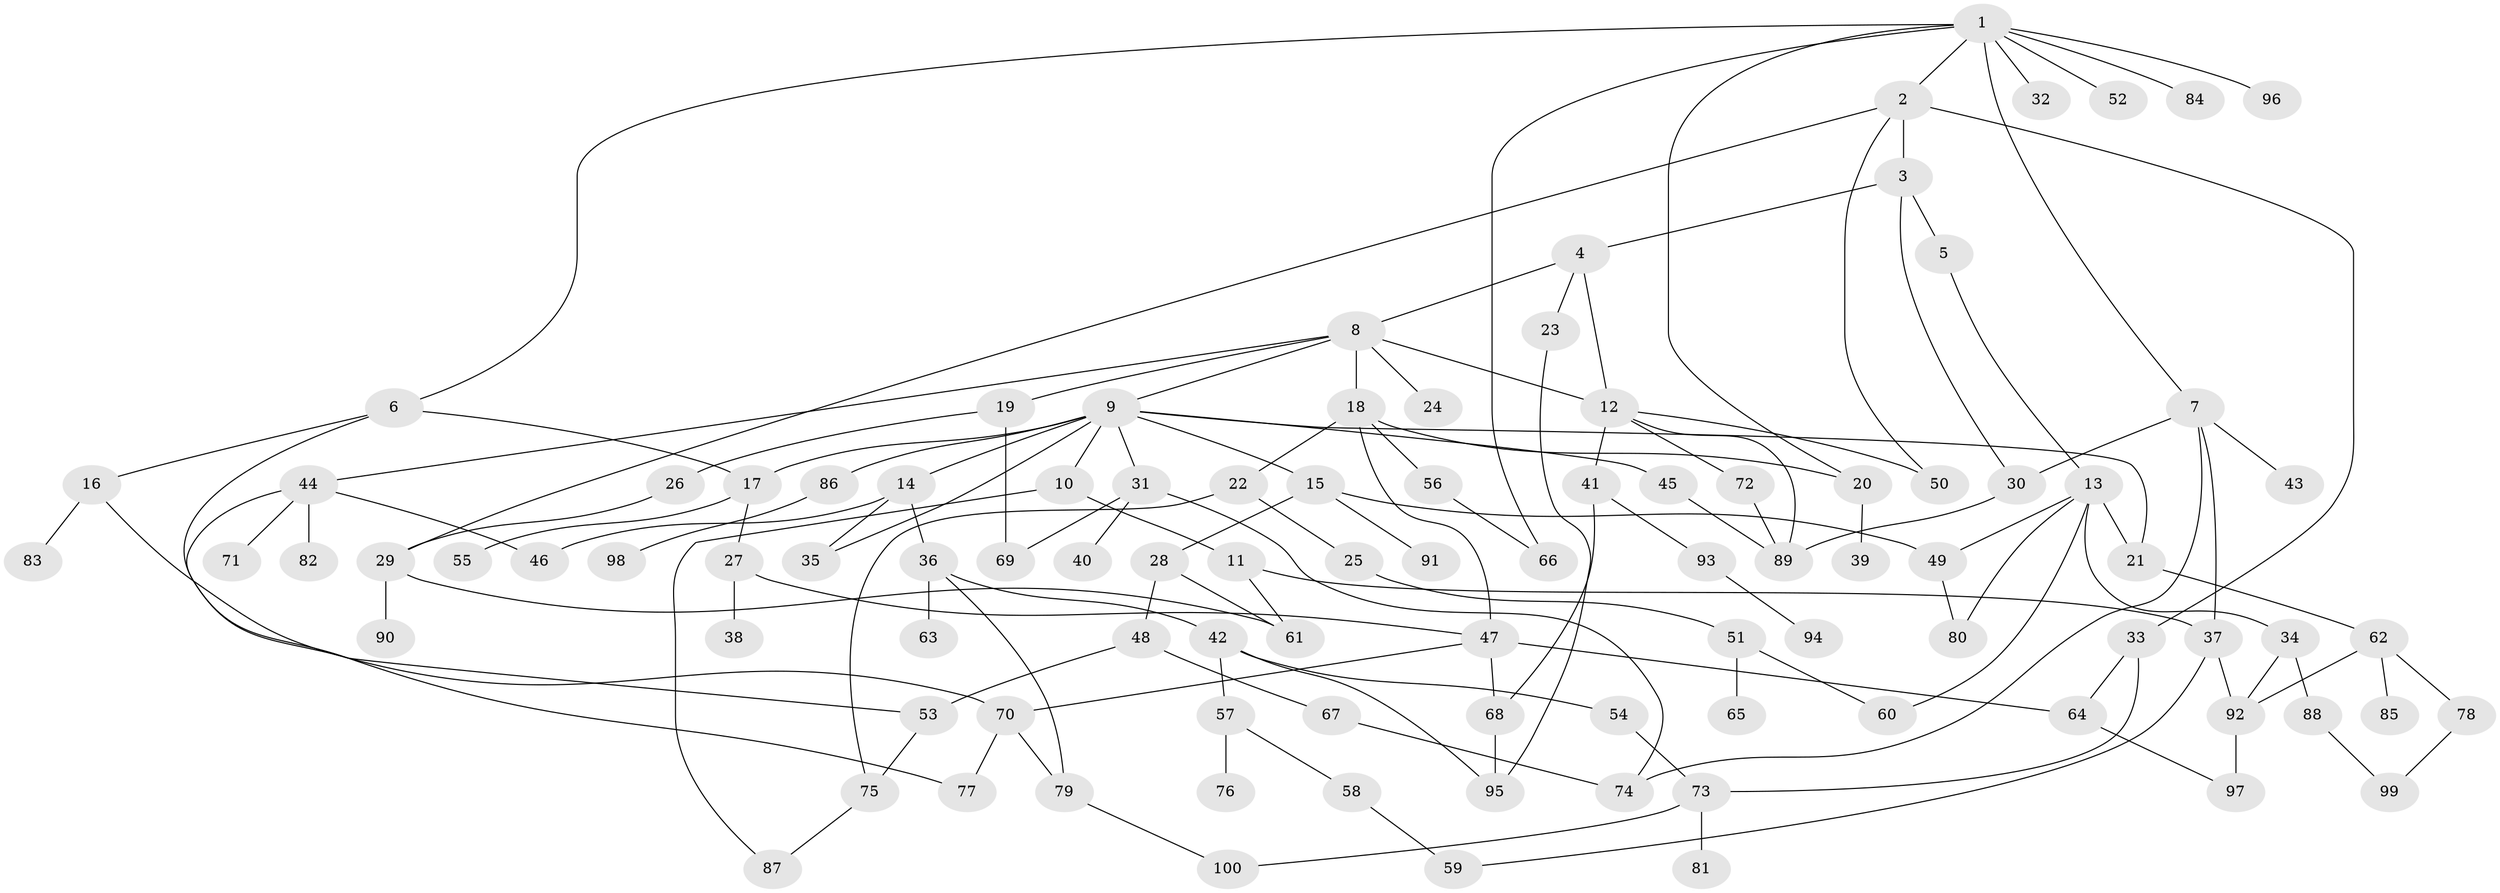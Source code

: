 // coarse degree distribution, {11: 0.025, 4: 0.2, 3: 0.1, 2: 0.275, 7: 0.025, 23: 0.025, 5: 0.075, 1: 0.25, 8: 0.025}
// Generated by graph-tools (version 1.1) at 2025/17/03/04/25 18:17:08]
// undirected, 100 vertices, 139 edges
graph export_dot {
graph [start="1"]
  node [color=gray90,style=filled];
  1;
  2;
  3;
  4;
  5;
  6;
  7;
  8;
  9;
  10;
  11;
  12;
  13;
  14;
  15;
  16;
  17;
  18;
  19;
  20;
  21;
  22;
  23;
  24;
  25;
  26;
  27;
  28;
  29;
  30;
  31;
  32;
  33;
  34;
  35;
  36;
  37;
  38;
  39;
  40;
  41;
  42;
  43;
  44;
  45;
  46;
  47;
  48;
  49;
  50;
  51;
  52;
  53;
  54;
  55;
  56;
  57;
  58;
  59;
  60;
  61;
  62;
  63;
  64;
  65;
  66;
  67;
  68;
  69;
  70;
  71;
  72;
  73;
  74;
  75;
  76;
  77;
  78;
  79;
  80;
  81;
  82;
  83;
  84;
  85;
  86;
  87;
  88;
  89;
  90;
  91;
  92;
  93;
  94;
  95;
  96;
  97;
  98;
  99;
  100;
  1 -- 2;
  1 -- 6;
  1 -- 7;
  1 -- 32;
  1 -- 52;
  1 -- 84;
  1 -- 96;
  1 -- 66;
  1 -- 20;
  2 -- 3;
  2 -- 29;
  2 -- 33;
  2 -- 50;
  3 -- 4;
  3 -- 5;
  3 -- 30;
  4 -- 8;
  4 -- 12;
  4 -- 23;
  5 -- 13;
  6 -- 16;
  6 -- 53;
  6 -- 17;
  7 -- 30;
  7 -- 37;
  7 -- 43;
  7 -- 74;
  8 -- 9;
  8 -- 18;
  8 -- 19;
  8 -- 24;
  8 -- 44;
  8 -- 12;
  9 -- 10;
  9 -- 14;
  9 -- 15;
  9 -- 17;
  9 -- 21;
  9 -- 31;
  9 -- 35;
  9 -- 45;
  9 -- 86;
  10 -- 11;
  10 -- 87;
  11 -- 61;
  11 -- 37;
  12 -- 41;
  12 -- 50;
  12 -- 72;
  12 -- 89;
  13 -- 34;
  13 -- 49;
  13 -- 80;
  13 -- 21;
  13 -- 60;
  14 -- 36;
  14 -- 46;
  14 -- 35;
  15 -- 28;
  15 -- 91;
  15 -- 49;
  16 -- 83;
  16 -- 70;
  17 -- 27;
  17 -- 55;
  18 -- 20;
  18 -- 22;
  18 -- 56;
  18 -- 47;
  19 -- 26;
  19 -- 69;
  20 -- 39;
  21 -- 62;
  22 -- 25;
  22 -- 75;
  23 -- 95;
  25 -- 51;
  26 -- 29;
  27 -- 38;
  27 -- 47;
  28 -- 48;
  28 -- 61;
  29 -- 90;
  29 -- 61;
  30 -- 89;
  31 -- 40;
  31 -- 69;
  31 -- 74;
  33 -- 64;
  33 -- 73;
  34 -- 88;
  34 -- 92;
  36 -- 42;
  36 -- 63;
  36 -- 79;
  37 -- 59;
  37 -- 92;
  41 -- 93;
  41 -- 68;
  42 -- 54;
  42 -- 57;
  42 -- 95;
  44 -- 71;
  44 -- 77;
  44 -- 82;
  44 -- 46;
  45 -- 89;
  47 -- 68;
  47 -- 70;
  47 -- 64;
  48 -- 53;
  48 -- 67;
  49 -- 80;
  51 -- 60;
  51 -- 65;
  53 -- 75;
  54 -- 73;
  56 -- 66;
  57 -- 58;
  57 -- 76;
  58 -- 59;
  62 -- 78;
  62 -- 85;
  62 -- 92;
  64 -- 97;
  67 -- 74;
  68 -- 95;
  70 -- 79;
  70 -- 77;
  72 -- 89;
  73 -- 81;
  73 -- 100;
  75 -- 87;
  78 -- 99;
  79 -- 100;
  86 -- 98;
  88 -- 99;
  92 -- 97;
  93 -- 94;
}
